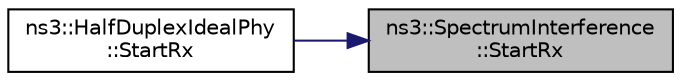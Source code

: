 digraph "ns3::SpectrumInterference::StartRx"
{
 // LATEX_PDF_SIZE
  edge [fontname="Helvetica",fontsize="10",labelfontname="Helvetica",labelfontsize="10"];
  node [fontname="Helvetica",fontsize="10",shape=record];
  rankdir="RL";
  Node1 [label="ns3::SpectrumInterference\l::StartRx",height=0.2,width=0.4,color="black", fillcolor="grey75", style="filled", fontcolor="black",tooltip="Notify that the PHY is starting a RX attempt."];
  Node1 -> Node2 [dir="back",color="midnightblue",fontsize="10",style="solid",fontname="Helvetica"];
  Node2 [label="ns3::HalfDuplexIdealPhy\l::StartRx",height=0.2,width=0.4,color="black", fillcolor="white", style="filled",URL="$classns3_1_1_half_duplex_ideal_phy.html#aa2d9a411ba82c4bbd77a2e5a0bc2657f",tooltip="Notify the SpectrumPhy instance of an incoming signal."];
}
